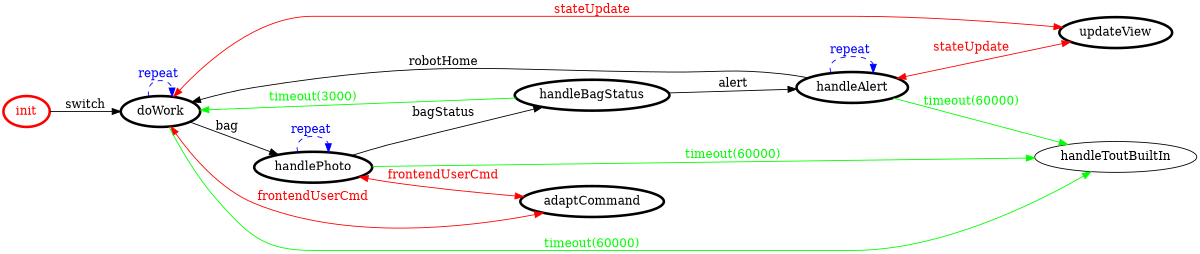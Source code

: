 /*
*
* A GraphViz DOT FSM description 
* Please use a GraphViz visualizer (like http://www.webgraphviz.com)
*  
*/

digraph finite_state_machine {
	rankdir=LR
	size="8,5"
	
	init [ color = red ][ fontcolor = red ][ penwidth = 3 ]
	updateView [ color = black ][ fontcolor = black ][ penwidth = 3 ]
	doWork [ color = black ][ fontcolor = black ][ penwidth = 3 ]
	handlePhoto [ color = black ][ fontcolor = black ][ penwidth = 3 ]
	adaptCommand [ color = black ][ fontcolor = black ][ penwidth = 3 ]
	handleBagStatus [ color = black ][ fontcolor = black ][ penwidth = 3 ]
	handleAlert [ color = black ][ fontcolor = black ][ penwidth = 3 ]
	
	doWork -> handlePhoto [ label = "bag" ][ color = black ][ fontcolor = black ]
	doWork -> handleToutBuiltIn [ label = "timeout(60000)" ][ color = green ][ fontcolor = green ]
	handlePhoto -> handleToutBuiltIn [ label = "timeout(60000)" ][ color = green ][ fontcolor = green ]
	doWork -> updateView [ label = "stateUpdate" ][ color = red ][ fontcolor = red ][ dir = both ]
	doWork -> doWork [ label = "repeat "][ style = dashed ][ color = blue ][ fontcolor = blue ]
	handleBagStatus -> handleAlert [ label = "alert" ][ color = black ][ fontcolor = black ]
	handlePhoto -> adaptCommand [ label = "frontendUserCmd" ][ color = red ][ fontcolor = red ][ dir = both ]
	handleAlert -> updateView [ label = "stateUpdate" ][ color = red ][ fontcolor = red ][ dir = both ]
	init -> doWork [ label = "switch" ][ color = black ][ fontcolor = black ]
	handlePhoto -> handleBagStatus [ label = "bagStatus" ][ color = black ][ fontcolor = black ]
	handleAlert -> handleAlert [ label = "repeat "][ style = dashed ][ color = blue ][ fontcolor = blue ]
	handleBagStatus -> doWork [ label = "timeout(3000)" ][ color = green ][ fontcolor = green ]
	handlePhoto -> handlePhoto [ label = "repeat "][ style = dashed ][ color = blue ][ fontcolor = blue ]
	handleAlert -> handleToutBuiltIn [ label = "timeout(60000)" ][ color = green ][ fontcolor = green ]
	doWork -> adaptCommand [ label = "frontendUserCmd" ][ color = red ][ fontcolor = red ][ dir = both ]
	handleAlert -> doWork [ label = "robotHome" ][ color = black ][ fontcolor = black ]
}
